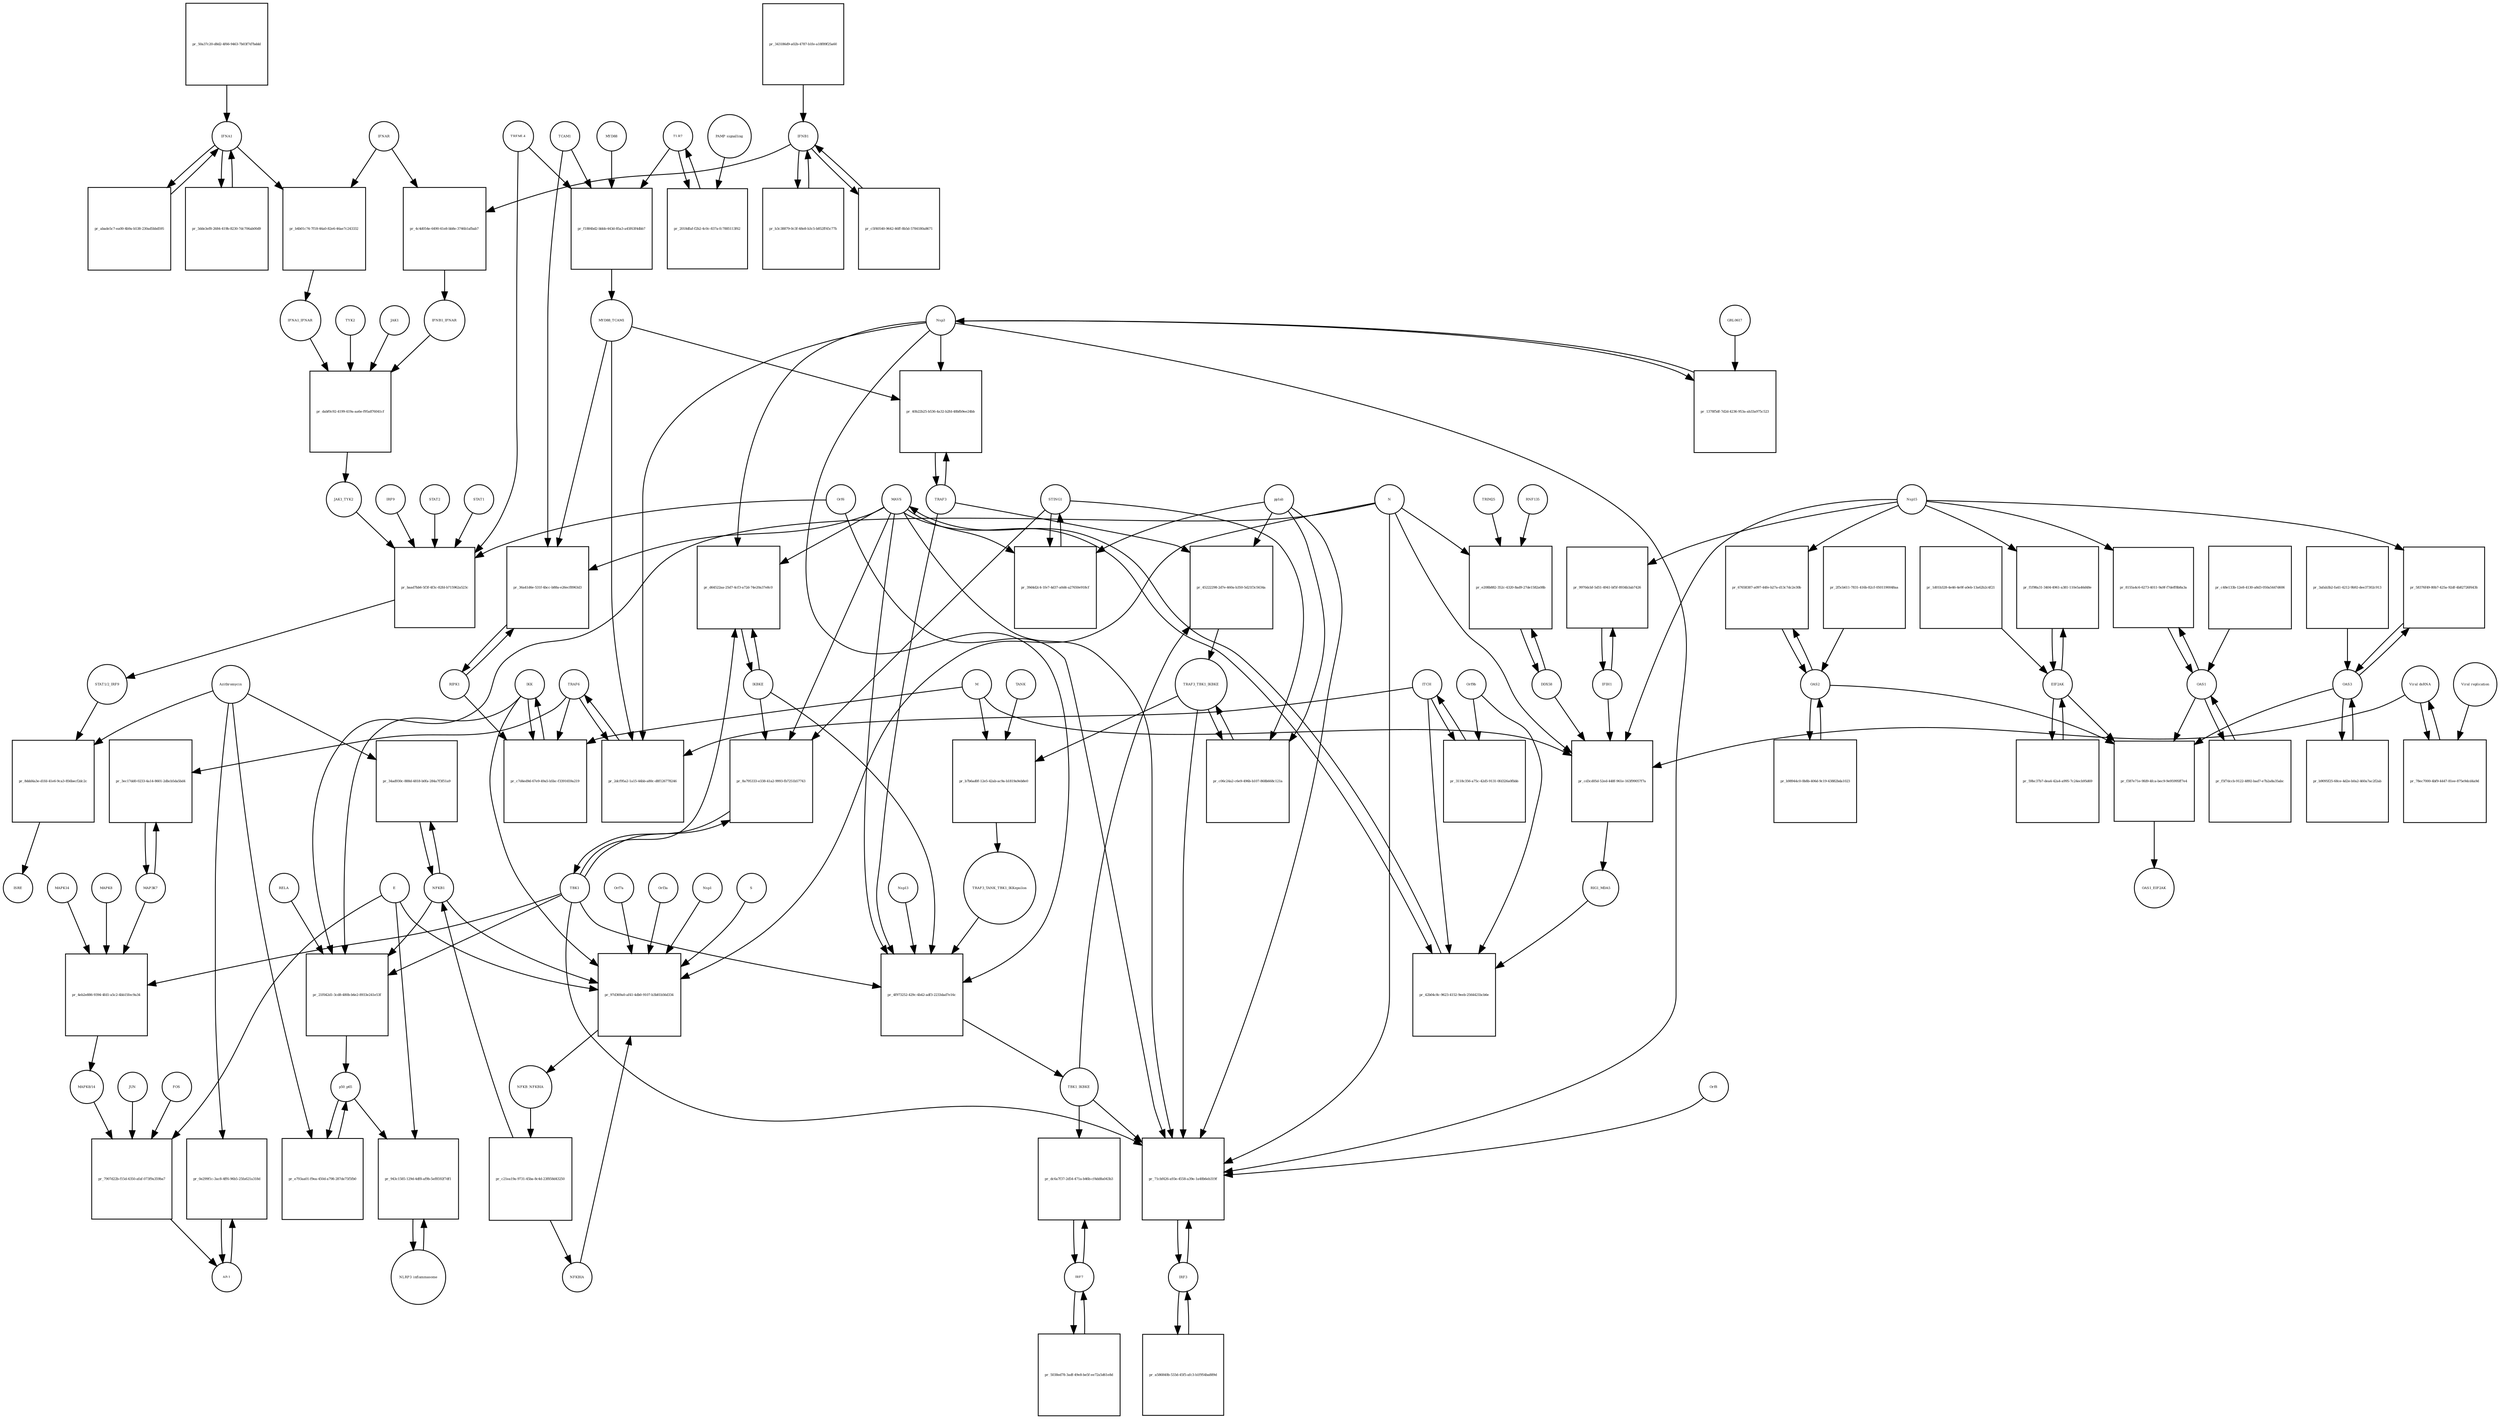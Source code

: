 strict digraph  {
IFNA1 [annotation="urn_miriam_pubmed_31226023|urn_miriam_wikipathways_WP4868", bipartite=0, cls=macromolecule, fontsize=4, label=IFNA1, shape=circle];
"pr_abade5c7-ea00-4b9a-b538-230ad5bbd595" [annotation="", bipartite=1, cls=process, fontsize=4, label="pr_abade5c7-ea00-4b9a-b538-230ad5bbd595", shape=square];
IFNB1 [annotation="urn_miriam_pubmed_31226023|urn_miriam_wikipathways_WP4868", bipartite=0, cls=macromolecule, fontsize=4, label=IFNB1, shape=circle];
"pr_b3c38879-0c3f-48e8-b3c5-b852ff45c77b" [annotation="", bipartite=1, cls=process, fontsize=4, label="pr_b3c38879-0c3f-48e8-b3c5-b852ff45c77b", shape=square];
"STAT1/2_IRF9" [annotation="urn_miriam_pubmed_31226023|urn_miriam_wikipathways_WP4868", bipartite=0, cls=complex, fontsize=4, label="STAT1/2_IRF9", shape=circle];
"pr_8ddd4a3e-d1fd-41e6-9ca3-856becf2dc2c" [annotation="", bipartite=1, cls=process, fontsize=4, label="pr_8ddd4a3e-d1fd-41e6-9ca3-856becf2dc2c", shape=square];
ISRE [annotation="urn_miriam_pubmed_31226023|urn_miriam_wikipathways_WP4868", bipartite=0, cls=complex, fontsize=4, label=ISRE, shape=circle];
Azithromycin [annotation=urn_miriam_wikipathways_WP4868, bipartite=0, cls="simple chemical", fontsize=4, label=Azithromycin, shape=circle];
"AP-1" [annotation="urn_miriam_pubmed_31226023|urn_miriam_wikipathways_WP4868", bipartite=0, cls=complex, fontsize=4, label="AP-1", shape=circle];
"pr_0e299f1c-3ac8-4ff6-96b5-25fa621a318d" [annotation="", bipartite=1, cls=process, fontsize=4, label="pr_0e299f1c-3ac8-4ff6-96b5-25fa621a318d", shape=square];
NFKB1 [annotation=urn_miriam_wikipathways_WP4868, bipartite=0, cls=macromolecule, fontsize=4, label=NFKB1, shape=circle];
"pr_34ad930c-888d-4818-b0fa-284a7f3f51a9" [annotation="", bipartite=1, cls=process, fontsize=4, label="pr_34ad930c-888d-4818-b0fa-284a7f3f51a9", shape=square];
IRF3 [annotation="", bipartite=0, cls=macromolecule, fontsize=4, label=IRF3, shape=circle];
"pr_a586840b-533d-45f5-afc3-b1f954ba889d" [annotation="", bipartite=1, cls=process, fontsize=4, label="pr_a586840b-533d-45f5-afc3-b1f954ba889d", shape=square];
p50_p65 [annotation="", bipartite=0, cls=complex, fontsize=4, label=p50_p65, shape=circle];
"pr_e793aa01-f9ea-450d-a798-287de75f5fb0" [annotation="", bipartite=1, cls=process, fontsize=4, label="pr_e793aa01-f9ea-450d-a798-287de75f5fb0", shape=square];
IRF7 [annotation="", bipartite=0, cls=macromolecule, fontsize=4, label=IRF7, shape=circle];
"pr_5038ed78-3adf-49e8-be5f-ee72a5d61e8d" [annotation="", bipartite=1, cls=process, fontsize=4, label="pr_5038ed78-3adf-49e8-be5f-ee72a5d61e8d", shape=square];
"pr_c5f40540-9642-46ff-8b5d-5784180a8671" [annotation="", bipartite=1, cls=process, fontsize=4, label="pr_c5f40540-9642-46ff-8b5d-5784180a8671", shape=square];
"pr_3dde3ef8-2684-419b-8230-7dc706ab00d9" [annotation="", bipartite=1, cls=process, fontsize=4, label="pr_3dde3ef8-2684-419b-8230-7dc706ab00d9", shape=square];
OAS1 [annotation="", bipartite=0, cls=macromolecule, fontsize=4, label=OAS1, shape=circle];
"pr_f5f7dccb-9122-4892-bad7-e7b2a8a35abc" [annotation="", bipartite=1, cls=process, fontsize=4, label="pr_f5f7dccb-9122-4892-bad7-e7b2a8a35abc", shape=square];
EIF2AK [annotation="", bipartite=0, cls=macromolecule, fontsize=4, label=EIF2AK, shape=circle];
"pr_59bc37b7-dea4-42a4-a995-7c24ecb95d69" [annotation="", bipartite=1, cls=process, fontsize=4, label="pr_59bc37b7-dea4-42a4-a995-7c24ecb95d69", shape=square];
OAS2 [annotation="", bipartite=0, cls=macromolecule, fontsize=4, label=OAS2, shape=circle];
"pr_b98944c0-0b8b-406d-9c19-43882bda1023" [annotation="", bipartite=1, cls=process, fontsize=4, label="pr_b98944c0-0b8b-406d-9c19-43882bda1023", shape=square];
OAS3 [annotation="", bipartite=0, cls=macromolecule, fontsize=4, label=OAS3, shape=circle];
"pr_b9095f25-68ce-4d2e-b0a2-460a7ac2f2ab" [annotation="", bipartite=1, cls=process, fontsize=4, label="pr_b9095f25-68ce-4d2e-b0a2-460a7ac2f2ab", shape=square];
"pr_343186d9-a02b-4787-b1fe-a18f89f25a60" [annotation="", bipartite=1, cls=process, fontsize=4, label="pr_343186d9-a02b-4787-b1fe-a18f89f25a60", shape=square];
"pr_50a37c20-d8d2-4f66-9463-7b03f7d7bddd" [annotation="", bipartite=1, cls=process, fontsize=4, label="pr_50a37c20-d8d2-4f66-9463-7b03f7d7bddd", shape=square];
"pr_c48e133b-12e8-4130-a8d3-050a5447d606" [annotation="", bipartite=1, cls=process, fontsize=4, label="pr_c48e133b-12e8-4130-a8d3-050a5447d606", shape=square];
"pr_1d01b328-4e46-4e9f-a0eb-13a62b2c4f21" [annotation="", bipartite=1, cls=process, fontsize=4, label="pr_1d01b328-4e46-4e9f-a0eb-13a62b2c4f21", shape=square];
TRAF6 [annotation="urn_miriam_pubmed_31226023|urn_miriam_wikipathways_WP4868", bipartite=0, cls=macromolecule, fontsize=4, label=TRAF6, shape=circle];
"pr_2dcf95a2-1a15-44bb-a80c-d8f126778246" [annotation="", bipartite=1, cls=process, fontsize=4, label="pr_2dcf95a2-1a15-44bb-a80c-d8f126778246", shape=square];
MYD88_TCAM1 [annotation=urn_miriam_pubmed_31226023, bipartite=0, cls=complex, fontsize=4, label=MYD88_TCAM1, shape=circle];
Nsp3 [annotation="urn_miriam_pubmed_31226023|urn_miriam_wikipathways_WP4868|urn_miriam_ncbiprotein_YP_009725299", bipartite=0, cls=macromolecule, fontsize=4, label=Nsp3, shape=circle];
ITCH [annotation="", bipartite=0, cls=macromolecule, fontsize=4, label=ITCH, shape=circle];
TBK1 [annotation="urn_miriam_pubmed_31226023|urn_miriam_wikipathways_WP4868|urn_miriam_pubmed_24622840", bipartite=0, cls=macromolecule, fontsize=4, label=TBK1, shape=circle];
"pr_8a795333-e338-41a2-9993-fb7251b57743" [annotation="", bipartite=1, cls=process, fontsize=4, label="pr_8a795333-e338-41a2-9993-fb7251b57743", shape=square];
IKBKE [annotation="", bipartite=0, cls=macromolecule, fontsize=4, label=IKBKE, shape=circle];
STING1 [annotation=urn_miriam_pubmed_24622840, bipartite=0, cls=macromolecule, fontsize=4, label=STING1, shape=circle];
MAVS [annotation="", bipartite=0, cls=macromolecule, fontsize=4, label=MAVS, shape=circle];
"pr_2f5cb611-7831-416b-82cf-0501190048aa" [annotation="", bipartite=1, cls=process, fontsize=4, label="pr_2f5cb611-7831-416b-82cf-0501190048aa", shape=square];
"pr_3afab3b2-fa41-4212-9b92-dee37302c913" [annotation="", bipartite=1, cls=process, fontsize=4, label="pr_3afab3b2-fa41-4212-9b92-dee37302c913", shape=square];
TRAF3 [annotation=urn_miriam_pubmed_31226023, bipartite=0, cls=macromolecule, fontsize=4, label=TRAF3, shape=circle];
"pr_40b22b25-b536-4a32-b2fd-48bfb9ee24bb" [annotation="", bipartite=1, cls=process, fontsize=4, label="pr_40b22b25-b536-4a32-b2fd-48bfb9ee24bb", shape=square];
MAP3K7 [annotation="", bipartite=0, cls=macromolecule, fontsize=4, label=MAP3K7, shape=circle];
"pr_3ec17dd0-0233-4a14-8601-2dbcb5da5bd4" [annotation="", bipartite=1, cls=process, fontsize=4, label="pr_3ec17dd0-0233-4a14-8601-2dbcb5da5bd4", shape=square];
IKK [annotation="", bipartite=0, cls=complex, fontsize=4, label=IKK, shape=circle];
"pr_c7d4ed9d-67e9-49a5-b5bc-f3391659a219" [annotation="", bipartite=1, cls=process, fontsize=4, label="pr_c7d4ed9d-67e9-49a5-b5bc-f3391659a219", shape=square];
RIPK1 [annotation="", bipartite=0, cls=macromolecule, fontsize=4, label=RIPK1, shape=circle];
M [annotation="urn_miriam_pubmed_31226023|urn_miriam_ncbiprotein_BCD58756", bipartite=0, cls=macromolecule, fontsize=4, label=M, shape=circle];
"pr_d64522aa-25d7-4cf3-a72d-74e20a37e8c0" [annotation="", bipartite=1, cls=process, fontsize=4, label="pr_d64522aa-25d7-4cf3-a72d-74e20a37e8c0", shape=square];
"pr_71cbf426-a93e-4558-a39e-1a48b6eb319f" [annotation="", bipartite=1, cls=process, fontsize=4, label="pr_71cbf426-a93e-4558-a39e-1a48b6eb319f", shape=square];
TBK1_IKBKE [annotation="urn_miriam_pubmed_31226023|urn_miriam_wikipathways_WP4868|urn_miriam_pubmed_24622840", bipartite=0, cls=complex, fontsize=4, label=TBK1_IKBKE, shape=circle];
N [annotation="urn_miriam_pubmed_31226023|urn_miriam_ncbiprotein_BCD58761", bipartite=0, cls=macromolecule, fontsize=4, label=N, shape=circle];
TRAF3_TBK1_IKBKE [annotation=urn_miriam_pubmed_24622840, bipartite=0, cls=complex, fontsize=4, label=TRAF3_TBK1_IKBKE, shape=circle];
Orf8 [annotation=urn_miriam_ncbiprotein_BCD58760, bipartite=0, cls=complex, fontsize=4, label=Orf8, shape=circle];
Orf6 [annotation="urn_miriam_pubmed_31226023|urn_miriam_ncbiprotein_BCD58757", bipartite=0, cls=macromolecule, fontsize=4, label=Orf6, shape=circle];
pp1ab [annotation="urn_miriam_ncbiprotein_YP_009724389|urn_miriam_pubmed_24622840", bipartite=0, cls=macromolecule, fontsize=4, label=pp1ab, shape=circle];
"pr_36a41d6e-531f-4bcc-b88a-e26ecf8963d3" [annotation="", bipartite=1, cls=process, fontsize=4, label="pr_36a41d6e-531f-4bcc-b88a-e26ecf8963d3", shape=square];
TCAM1 [annotation=urn_miriam_pubmed_31226023, bipartite=0, cls=macromolecule, fontsize=4, label=TCAM1, shape=circle];
"pr_42b04c8c-9623-4152-9eeb-2564421bcb6e" [annotation="", bipartite=1, cls=process, fontsize=4, label="pr_42b04c8c-9623-4152-9eeb-2564421bcb6e", shape=square];
RIG1_MDA5 [annotation="urn_miriam_pubmed_31226023|urn_miriam_pubmed_19052324", bipartite=0, cls=complex, fontsize=4, label=RIG1_MDA5, shape=circle];
Orf9b [annotation="urn_miriam_pubmed_31226023|urn_miriam_ncbiprotein_ABI96969|urn_miriam_uniprot_P0DTD2", bipartite=0, cls=macromolecule, fontsize=4, label=Orf9b, shape=circle];
"pr_58376f49-80b7-425a-92df-4b82726f643b" [annotation="", bipartite=1, cls=process, fontsize=4, label="pr_58376f49-80b7-425a-92df-4b82726f643b", shape=square];
Nsp15 [annotation="urn_miriam_pubmed_31226023|urn_miriam_ncbiprotein_YP_009725310", bipartite=0, cls=macromolecule, fontsize=4, label=Nsp15, shape=circle];
"pr_67658387-a097-44fe-b27a-d13c7dc2e30b" [annotation="", bipartite=1, cls=process, fontsize=4, label="pr_67658387-a097-44fe-b27a-d13c7dc2e30b", shape=square];
"pr_8155a4c6-6273-4011-9a9f-f7deff8b8a3a" [annotation="", bipartite=1, cls=process, fontsize=4, label="pr_8155a4c6-6273-4011-9a9f-f7deff8b8a3a", shape=square];
"pr_f1f98a31-3404-4961-a381-110e5a46d48e" [annotation="", bipartite=1, cls=process, fontsize=4, label="pr_f1f98a31-3404-4961-a381-110e5a46d48e", shape=square];
"Viral dsRNA" [annotation="urn_miriam_pubmed_31226023|urn_miriam_pubmed_19052324|urn_miriam_taxonomy_694009", bipartite=0, cls="nucleic acid feature", fontsize=4, label="Viral dsRNA", shape=circle];
"pr_78ec7000-4bf9-4447-81ee-875e9dcd4a9d" [annotation="", bipartite=1, cls=process, fontsize=4, label="pr_78ec7000-4bf9-4447-81ee-875e9dcd4a9d", shape=square];
"Viral replication" [annotation="urn_miriam_pubmed_31226023|urn_miriam_pubmed_19052324|urn_miriam_mesh_D014779", bipartite=0, cls=phenotype, fontsize=4, label="Viral replication", shape=circle];
"pr_1378f5df-7d2d-4236-953a-ab33a975c523" [annotation="", bipartite=1, cls=process, fontsize=4, label="pr_1378f5df-7d2d-4236-953a-ab33a975c523", shape=square];
GRL0617 [annotation=urn_miriam_wikipathways_WP4868, bipartite=0, cls="simple chemical", fontsize=4, label=GRL0617, shape=circle];
"pr_39d4d2c4-1fe7-4d37-a0d4-a27650e918cf" [annotation="", bipartite=1, cls=process, fontsize=4, label="pr_39d4d2c4-1fe7-4d37-a0d4-a27650e918cf", shape=square];
"pr_c06c24a2-c6e9-496b-b107-868b668c121a" [annotation="", bipartite=1, cls=process, fontsize=4, label="pr_c06c24a2-c6e9-496b-b107-868b668c121a", shape=square];
TLR7 [annotation=urn_miriam_pubmed_31226023, bipartite=0, cls=macromolecule, fontsize=4, label=TLR7, shape=circle];
"pr_2018dfaf-f2b2-4c0c-837a-fc7885113f62" [annotation="", bipartite=1, cls=process, fontsize=4, label="pr_2018dfaf-f2b2-4c0c-837a-fc7885113f62", shape=square];
"PAMP signalling" [annotation="urn_miriam_pubmed_31226023|urn_miriam_mesh_D000069452", bipartite=0, cls=phenotype, fontsize=4, label="PAMP signalling", shape=circle];
IFIH1 [annotation="", bipartite=0, cls=macromolecule, fontsize=4, label=IFIH1, shape=circle];
"pr_9970dcbf-5d51-4941-bf5f-8934b3ab7426" [annotation="", bipartite=1, cls=process, fontsize=4, label="pr_9970dcbf-5d51-4941-bf5f-8934b3ab7426", shape=square];
DDX58 [annotation="urn_miriam_pubmed_31226023|urn_miriam_pubmed_19052324", bipartite=0, cls=macromolecule, fontsize=4, label=DDX58, shape=circle];
"pr_e208b882-352c-4320-8ad9-27de1582a08b" [annotation="", bipartite=1, cls=process, fontsize=4, label="pr_e208b882-352c-4320-8ad9-27de1582a08b", shape=square];
TRIM25 [annotation="", bipartite=0, cls=macromolecule, fontsize=4, label=TRIM25, shape=circle];
RNF135 [annotation="", bipartite=0, cls=macromolecule, fontsize=4, label=RNF135, shape=circle];
"pr_3118c356-a75c-42d5-9131-0fd326a0fbbb" [annotation="", bipartite=1, cls=process, fontsize=4, label="pr_3118c356-a75c-42d5-9131-0fd326a0fbbb", shape=square];
"pr_b7b6ad0f-12e5-42ab-ac9a-b1819a9eb8e0" [annotation="", bipartite=1, cls=process, fontsize=4, label="pr_b7b6ad0f-12e5-42ab-ac9a-b1819a9eb8e0", shape=square];
TRAF3_TANK_TBK1_IKKepsilon [annotation="", bipartite=0, cls=complex, fontsize=4, label=TRAF3_TANK_TBK1_IKKepsilon, shape=circle];
TANK [annotation="", bipartite=0, cls=macromolecule, fontsize=4, label=TANK, shape=circle];
"pr_dc6a7f37-2d54-471a-b46b-cf4dd8a043b3" [annotation="", bipartite=1, cls=process, fontsize=4, label="pr_dc6a7f37-2d54-471a-b46b-cf4dd8a043b3", shape=square];
NLRP3_inflammasome [annotation="", bipartite=0, cls=complex, fontsize=4, label=NLRP3_inflammasome, shape=circle];
"pr_943c1585-129d-4df8-af9b-5ef8592f7df1" [annotation="", bipartite=1, cls=process, fontsize=4, label="pr_943c1585-129d-4df8-af9b-5ef8592f7df1", shape=square];
E [annotation="urn_miriam_pubmed_31226023|urn_miriam_ncbiprotein_BCD58755", bipartite=0, cls=macromolecule, fontsize=4, label=E, shape=circle];
STAT1 [annotation="urn_miriam_pubmed_31226023|urn_miriam_wikipathways_WP4868", bipartite=0, cls=macromolecule, fontsize=4, label=STAT1, shape=circle];
"pr_baad7bb6-5f3f-4f3c-82fd-b715962a523c" [annotation="", bipartite=1, cls=process, fontsize=4, label="pr_baad7bb6-5f3f-4f3c-82fd-b715962a523c", shape=square];
TREML4 [annotation=urn_miriam_wikipathways_WP4868, bipartite=0, cls=macromolecule, fontsize=4, label=TREML4, shape=circle];
JAK1_TYK2 [annotation="urn_miriam_pubmed_31226023|urn_miriam_wikipathways_WP4868", bipartite=0, cls=complex, fontsize=4, label=JAK1_TYK2, shape=circle];
IRF9 [annotation="urn_miriam_pubmed_31226023|urn_miriam_wikipathways_WP4868", bipartite=0, cls=macromolecule, fontsize=4, label=IRF9, shape=circle];
STAT2 [annotation="urn_miriam_pubmed_31226023|urn_miriam_wikipathways_WP4868", bipartite=0, cls=macromolecule, fontsize=4, label=STAT2, shape=circle];
"pr_f387e71e-9fd9-4fca-bec9-9e95995ff7e4" [annotation="", bipartite=1, cls=process, fontsize=4, label="pr_f387e71e-9fd9-4fca-bec9-9e95995ff7e4", shape=square];
OAS1_EIF2AK [annotation="", bipartite=0, cls=complex, fontsize=4, label=OAS1_EIF2AK, shape=circle];
JAK1 [annotation="urn_miriam_pubmed_31226023|urn_miriam_wikipathways_WP4868", bipartite=0, cls=macromolecule, fontsize=4, label=JAK1, shape=circle];
"pr_dabf0c92-4199-419a-aa6e-f95a876041cf" [annotation="", bipartite=1, cls=process, fontsize=4, label="pr_dabf0c92-4199-419a-aa6e-f95a876041cf", shape=square];
IFNA1_IFNAR [annotation="urn_miriam_pubmed_31226023|urn_miriam_wikipathways_WP4868", bipartite=0, cls=complex, fontsize=4, label=IFNA1_IFNAR, shape=circle];
IFNB1_IFNAR [annotation="urn_miriam_pubmed_31226023|urn_miriam_wikipathways_WP4868", bipartite=0, cls=complex, fontsize=4, label=IFNB1_IFNAR, shape=circle];
TYK2 [annotation="urn_miriam_pubmed_31226023|urn_miriam_wikipathways_WP4868", bipartite=0, cls=macromolecule, fontsize=4, label=TYK2, shape=circle];
MYD88 [annotation="urn_miriam_pubmed_31226023|urn_miriam_wikipathways_WP4868", bipartite=0, cls=macromolecule, fontsize=4, label=MYD88, shape=circle];
"pr_f1884bd2-bbbb-443d-85a3-a45f63f4dbb7" [annotation="", bipartite=1, cls=process, fontsize=4, label="pr_f1884bd2-bbbb-443d-85a3-a45f63f4dbb7", shape=square];
NFKB_NFKBIA [annotation="urn_miriam_pubmed_31226023|urn_miriam_wikipathways_WP4868", bipartite=0, cls=complex, fontsize=4, label=NFKB_NFKBIA, shape=circle];
"pr_c21ea19a-9731-45ba-8c4d-23f858d43250" [annotation="", bipartite=1, cls=process, fontsize=4, label="pr_c21ea19a-9731-45ba-8c4d-23f858d43250", shape=square];
NFKBIA [annotation="urn_miriam_pubmed_31226023|urn_miriam_wikipathways_WP4868", bipartite=0, cls=macromolecule, fontsize=4, label=NFKBIA, shape=circle];
IFNAR [annotation="urn_miriam_pubmed_31226023|urn_miriam_wikipathways_WP4868", bipartite=0, cls=complex, fontsize=4, label=IFNAR, shape=circle];
"pr_b4b01c74-7f18-46a0-82e6-46ae7c243332" [annotation="", bipartite=1, cls=process, fontsize=4, label="pr_b4b01c74-7f18-46a0-82e6-46ae7c243332", shape=square];
"pr_4c4d054e-6490-41e8-bb8e-3746b1afbab7" [annotation="", bipartite=1, cls=process, fontsize=4, label="pr_4c4d054e-6490-41e8-bb8e-3746b1afbab7", shape=square];
MAPK14 [annotation="urn_miriam_pubmed_31226023|urn_miriam_wikipathways_WP4868", bipartite=0, cls=macromolecule, fontsize=4, label=MAPK14, shape=circle];
"pr_4eb2e886-9394-4fd1-a5c2-4bb15fec9a34" [annotation="", bipartite=1, cls=process, fontsize=4, label="pr_4eb2e886-9394-4fd1-a5c2-4bb15fec9a34", shape=square];
"MAPK8/14" [annotation="urn_miriam_pubmed_31226023|urn_miriam_wikipathways_WP4868", bipartite=0, cls=complex, fontsize=4, label="MAPK8/14", shape=circle];
MAPK8 [annotation="urn_miriam_pubmed_31226023|urn_miriam_wikipathways_WP4868", bipartite=0, cls=macromolecule, fontsize=4, label=MAPK8, shape=circle];
JUN [annotation="urn_miriam_pubmed_31226023|urn_miriam_wikipathways_WP4868", bipartite=0, cls=macromolecule, fontsize=4, label=JUN, shape=circle];
"pr_7907d22b-f15d-4350-afaf-073f9a359ba7" [annotation="", bipartite=1, cls=process, fontsize=4, label="pr_7907d22b-f15d-4350-afaf-073f9a359ba7", shape=square];
FOS [annotation="urn_miriam_pubmed_31226023|urn_miriam_wikipathways_WP4868", bipartite=0, cls=macromolecule, fontsize=4, label=FOS, shape=circle];
"pr_97d369a0-af41-4db0-9107-b3b81b56d334" [annotation="", bipartite=1, cls=process, fontsize=4, label="pr_97d369a0-af41-4db0-9107-b3b81b56d334", shape=square];
Nsp1 [annotation="urn_miriam_pubmed_31226023|urn_miriam_ncbiprotein_YP_009725297", bipartite=0, cls=macromolecule, fontsize=4, label=Nsp1, shape=circle];
S [annotation=urn_miriam_ncbiprotein_BCD58753, bipartite=0, cls=macromolecule, fontsize=4, label=S, shape=circle];
Orf7a [annotation=urn_miriam_ncbiprotein_BCD58758, bipartite=0, cls=macromolecule, fontsize=4, label=Orf7a, shape=circle];
Orf3a [annotation=urn_miriam_ncbiprotein_BCD58754, bipartite=0, cls=macromolecule, fontsize=4, label=Orf3a, shape=circle];
"pr_4f973252-429c-4b42-adf3-2233dad7e16c" [annotation="", bipartite=1, cls=process, fontsize=4, label="pr_4f973252-429c-4b42-adf3-2233dad7e16c", shape=square];
Nsp13 [annotation="urn_miriam_uniprot_P0DTD1|urn_miriam_wikipathways_WP4868|urn_miriam_ncbiprotein_YP_009725308", bipartite=0, cls=macromolecule, fontsize=4, label=Nsp13, shape=circle];
RELA [annotation="", bipartite=0, cls=macromolecule, fontsize=4, label=RELA, shape=circle];
"pr_21f042d1-3cd8-480b-b6e2-8933e241e53f" [annotation="", bipartite=1, cls=process, fontsize=4, label="pr_21f042d1-3cd8-480b-b6e2-8933e241e53f", shape=square];
"pr_cd3cd05d-52ed-448f-961e-163f99057f7a" [annotation="", bipartite=1, cls=process, fontsize=4, label="pr_cd3cd05d-52ed-448f-961e-163f99057f7a", shape=square];
"pr_45222298-2d7e-460a-b350-5d21f3c5634a" [annotation="", bipartite=1, cls=process, fontsize=4, label="pr_45222298-2d7e-460a-b350-5d21f3c5634a", shape=square];
IFNA1 -> "pr_abade5c7-ea00-4b9a-b538-230ad5bbd595"  [annotation="", interaction_type=consumption];
IFNA1 -> "pr_3dde3ef8-2684-419b-8230-7dc706ab00d9"  [annotation="", interaction_type=consumption];
IFNA1 -> "pr_b4b01c74-7f18-46a0-82e6-46ae7c243332"  [annotation="", interaction_type=consumption];
"pr_abade5c7-ea00-4b9a-b538-230ad5bbd595" -> IFNA1  [annotation="", interaction_type=production];
IFNB1 -> "pr_b3c38879-0c3f-48e8-b3c5-b852ff45c77b"  [annotation="", interaction_type=consumption];
IFNB1 -> "pr_c5f40540-9642-46ff-8b5d-5784180a8671"  [annotation="", interaction_type=consumption];
IFNB1 -> "pr_4c4d054e-6490-41e8-bb8e-3746b1afbab7"  [annotation="", interaction_type=consumption];
"pr_b3c38879-0c3f-48e8-b3c5-b852ff45c77b" -> IFNB1  [annotation="", interaction_type=production];
"STAT1/2_IRF9" -> "pr_8ddd4a3e-d1fd-41e6-9ca3-856becf2dc2c"  [annotation="", interaction_type=consumption];
"pr_8ddd4a3e-d1fd-41e6-9ca3-856becf2dc2c" -> ISRE  [annotation="", interaction_type=production];
Azithromycin -> "pr_8ddd4a3e-d1fd-41e6-9ca3-856becf2dc2c"  [annotation=urn_miriam_pubmed_31226023, interaction_type=inhibition];
Azithromycin -> "pr_0e299f1c-3ac8-4ff6-96b5-25fa621a318d"  [annotation=urn_miriam_pubmed_31226023, interaction_type=inhibition];
Azithromycin -> "pr_34ad930c-888d-4818-b0fa-284a7f3f51a9"  [annotation=urn_miriam_wikipathways_WP4868, interaction_type=inhibition];
Azithromycin -> "pr_e793aa01-f9ea-450d-a798-287de75f5fb0"  [annotation=urn_miriam_pubmed_31226023, interaction_type=inhibition];
"AP-1" -> "pr_0e299f1c-3ac8-4ff6-96b5-25fa621a318d"  [annotation="", interaction_type=consumption];
"pr_0e299f1c-3ac8-4ff6-96b5-25fa621a318d" -> "AP-1"  [annotation="", interaction_type=production];
NFKB1 -> "pr_34ad930c-888d-4818-b0fa-284a7f3f51a9"  [annotation="", interaction_type=consumption];
NFKB1 -> "pr_97d369a0-af41-4db0-9107-b3b81b56d334"  [annotation="", interaction_type=consumption];
NFKB1 -> "pr_21f042d1-3cd8-480b-b6e2-8933e241e53f"  [annotation="", interaction_type=consumption];
"pr_34ad930c-888d-4818-b0fa-284a7f3f51a9" -> NFKB1  [annotation="", interaction_type=production];
IRF3 -> "pr_a586840b-533d-45f5-afc3-b1f954ba889d"  [annotation="", interaction_type=consumption];
IRF3 -> "pr_71cbf426-a93e-4558-a39e-1a48b6eb319f"  [annotation="", interaction_type=consumption];
"pr_a586840b-533d-45f5-afc3-b1f954ba889d" -> IRF3  [annotation="", interaction_type=production];
p50_p65 -> "pr_e793aa01-f9ea-450d-a798-287de75f5fb0"  [annotation="", interaction_type=consumption];
p50_p65 -> "pr_943c1585-129d-4df8-af9b-5ef8592f7df1"  [annotation="urn_miriam_pubmed_32133002|urn_miriam_taxonomy_694009|urn_miriam_pubmed_28531279", interaction_type=catalysis];
"pr_e793aa01-f9ea-450d-a798-287de75f5fb0" -> p50_p65  [annotation="", interaction_type=production];
IRF7 -> "pr_5038ed78-3adf-49e8-be5f-ee72a5d61e8d"  [annotation="", interaction_type=consumption];
IRF7 -> "pr_dc6a7f37-2d54-471a-b46b-cf4dd8a043b3"  [annotation="", interaction_type=consumption];
"pr_5038ed78-3adf-49e8-be5f-ee72a5d61e8d" -> IRF7  [annotation="", interaction_type=production];
"pr_c5f40540-9642-46ff-8b5d-5784180a8671" -> IFNB1  [annotation="", interaction_type=production];
"pr_3dde3ef8-2684-419b-8230-7dc706ab00d9" -> IFNA1  [annotation="", interaction_type=production];
OAS1 -> "pr_f5f7dccb-9122-4892-bad7-e7b2a8a35abc"  [annotation="", interaction_type=consumption];
OAS1 -> "pr_8155a4c6-6273-4011-9a9f-f7deff8b8a3a"  [annotation="", interaction_type=consumption];
OAS1 -> "pr_f387e71e-9fd9-4fca-bec9-9e95995ff7e4"  [annotation="", interaction_type=consumption];
"pr_f5f7dccb-9122-4892-bad7-e7b2a8a35abc" -> OAS1  [annotation="", interaction_type=production];
EIF2AK -> "pr_59bc37b7-dea4-42a4-a995-7c24ecb95d69"  [annotation="", interaction_type=consumption];
EIF2AK -> "pr_f1f98a31-3404-4961-a381-110e5a46d48e"  [annotation="", interaction_type=consumption];
EIF2AK -> "pr_f387e71e-9fd9-4fca-bec9-9e95995ff7e4"  [annotation="", interaction_type=consumption];
"pr_59bc37b7-dea4-42a4-a995-7c24ecb95d69" -> EIF2AK  [annotation="", interaction_type=production];
OAS2 -> "pr_b98944c0-0b8b-406d-9c19-43882bda1023"  [annotation="", interaction_type=consumption];
OAS2 -> "pr_67658387-a097-44fe-b27a-d13c7dc2e30b"  [annotation="", interaction_type=consumption];
OAS2 -> "pr_f387e71e-9fd9-4fca-bec9-9e95995ff7e4"  [annotation="", interaction_type=consumption];
"pr_b98944c0-0b8b-406d-9c19-43882bda1023" -> OAS2  [annotation="", interaction_type=production];
OAS3 -> "pr_b9095f25-68ce-4d2e-b0a2-460a7ac2f2ab"  [annotation="", interaction_type=consumption];
OAS3 -> "pr_58376f49-80b7-425a-92df-4b82726f643b"  [annotation="", interaction_type=consumption];
OAS3 -> "pr_f387e71e-9fd9-4fca-bec9-9e95995ff7e4"  [annotation="", interaction_type=consumption];
"pr_b9095f25-68ce-4d2e-b0a2-460a7ac2f2ab" -> OAS3  [annotation="", interaction_type=production];
"pr_343186d9-a02b-4787-b1fe-a18f89f25a60" -> IFNB1  [annotation="", interaction_type=production];
"pr_50a37c20-d8d2-4f66-9463-7b03f7d7bddd" -> IFNA1  [annotation="", interaction_type=production];
"pr_c48e133b-12e8-4130-a8d3-050a5447d606" -> OAS1  [annotation="", interaction_type=production];
"pr_1d01b328-4e46-4e9f-a0eb-13a62b2c4f21" -> EIF2AK  [annotation="", interaction_type=production];
TRAF6 -> "pr_2dcf95a2-1a15-44bb-a80c-d8f126778246"  [annotation="", interaction_type=consumption];
TRAF6 -> "pr_3ec17dd0-0233-4a14-8601-2dbcb5da5bd4"  [annotation=urn_miriam_pubmed_31226023, interaction_type=catalysis];
TRAF6 -> "pr_c7d4ed9d-67e9-49a5-b5bc-f3391659a219"  [annotation="urn_miriam_pubmed_31226023|urn_miriam_taxonomy_694009", interaction_type=catalysis];
"pr_2dcf95a2-1a15-44bb-a80c-d8f126778246" -> TRAF6  [annotation="", interaction_type=production];
MYD88_TCAM1 -> "pr_2dcf95a2-1a15-44bb-a80c-d8f126778246"  [annotation="urn_miriam_pubmed_31226023|urn_miriam_taxonomy_694009|urn_miriam_pubmed_25135833", interaction_type=catalysis];
MYD88_TCAM1 -> "pr_40b22b25-b536-4a32-b2fd-48bfb9ee24bb"  [annotation="urn_miriam_pubmed_31226023|urn_miriam_taxonomy_694009", interaction_type=catalysis];
MYD88_TCAM1 -> "pr_36a41d6e-531f-4bcc-b88a-e26ecf8963d3"  [annotation="urn_miriam_pubmed_20404851|urn_miriam_pubmed_31226023", interaction_type=catalysis];
Nsp3 -> "pr_2dcf95a2-1a15-44bb-a80c-d8f126778246"  [annotation="urn_miriam_pubmed_31226023|urn_miriam_taxonomy_694009|urn_miriam_pubmed_25135833", interaction_type=inhibition];
Nsp3 -> "pr_40b22b25-b536-4a32-b2fd-48bfb9ee24bb"  [annotation="urn_miriam_pubmed_31226023|urn_miriam_taxonomy_694009", interaction_type=inhibition];
Nsp3 -> "pr_d64522aa-25d7-4cf3-a72d-74e20a37e8c0"  [annotation="urn_miriam_pubmed_18353649|urn_miriam_pubmed_25636800|urn_miriam_pubmed_31226023|urn_miriam_taxonomy_694009", interaction_type=inhibition];
Nsp3 -> "pr_71cbf426-a93e-4558-a39e-1a48b6eb319f"  [annotation="urn_miriam_pubmed_14679297|urn_miriam_pubmed_17108024|urn_miriam_pubmed_24622840|urn_miriam_pubmed_25481026|urn_miriam_pubmed_25636800|urn_miriam_pubmed_29294448|urn_miriam_pubmed_17761676|urn_miriam_pubmed_18440553|urn_miriam_pubmed_31226023|urn_miriam_taxonomy_694009", interaction_type=inhibition];
Nsp3 -> "pr_1378f5df-7d2d-4236-953a-ab33a975c523"  [annotation="", interaction_type=consumption];
Nsp3 -> "pr_4f973252-429c-4b42-adf3-2233dad7e16c"  [annotation="urn_miriam_pubmed_31226023|urn_miriam_taxonomy_694009|urn_miriam_pubmed_19380580", interaction_type=inhibition];
ITCH -> "pr_2dcf95a2-1a15-44bb-a80c-d8f126778246"  [annotation="urn_miriam_pubmed_31226023|urn_miriam_taxonomy_694009|urn_miriam_pubmed_25135833", interaction_type=inhibition];
ITCH -> "pr_42b04c8c-9623-4152-9eeb-2564421bcb6e"  [annotation="urn_miriam_pubmed_19052324|urn_miriam_pubmed_25135833|urn_miriam_pubmed_31226023|urn_miriam_taxonomy_694009", interaction_type=inhibition];
ITCH -> "pr_3118c356-a75c-42d5-9131-0fd326a0fbbb"  [annotation="", interaction_type=consumption];
TBK1 -> "pr_8a795333-e338-41a2-9993-fb7251b57743"  [annotation="", interaction_type=consumption];
TBK1 -> "pr_d64522aa-25d7-4cf3-a72d-74e20a37e8c0"  [annotation="urn_miriam_pubmed_18353649|urn_miriam_pubmed_25636800|urn_miriam_pubmed_31226023|urn_miriam_taxonomy_694009", interaction_type=catalysis];
TBK1 -> "pr_71cbf426-a93e-4558-a39e-1a48b6eb319f"  [annotation="urn_miriam_pubmed_14679297|urn_miriam_pubmed_17108024|urn_miriam_pubmed_24622840|urn_miriam_pubmed_25481026|urn_miriam_pubmed_25636800|urn_miriam_pubmed_29294448|urn_miriam_pubmed_17761676|urn_miriam_pubmed_18440553|urn_miriam_pubmed_31226023|urn_miriam_taxonomy_694009", interaction_type=catalysis];
TBK1 -> "pr_4eb2e886-9394-4fd1-a5c2-4bb15fec9a34"  [annotation=urn_miriam_pubmed_31226023, interaction_type=catalysis];
TBK1 -> "pr_4f973252-429c-4b42-adf3-2233dad7e16c"  [annotation="", interaction_type=consumption];
TBK1 -> "pr_21f042d1-3cd8-480b-b6e2-8933e241e53f"  [annotation="urn_miriam_pubmed_14679297|urn_miriam_pubmed_17108024|urn_miriam_pubmed_19609947|urn_miriam_pubmed_31226023|urn_miriam_taxonomy_694009", interaction_type=catalysis];
"pr_8a795333-e338-41a2-9993-fb7251b57743" -> TBK1  [annotation="", interaction_type=production];
IKBKE -> "pr_8a795333-e338-41a2-9993-fb7251b57743"  [annotation="urn_miriam_pubmed_24622840|urn_miriam_pubmed_25636800|urn_miriam_pubmed_26631542", interaction_type=catalysis];
IKBKE -> "pr_d64522aa-25d7-4cf3-a72d-74e20a37e8c0"  [annotation="", interaction_type=consumption];
IKBKE -> "pr_4f973252-429c-4b42-adf3-2233dad7e16c"  [annotation="", interaction_type=consumption];
STING1 -> "pr_8a795333-e338-41a2-9993-fb7251b57743"  [annotation="urn_miriam_pubmed_24622840|urn_miriam_pubmed_25636800|urn_miriam_pubmed_26631542", interaction_type=catalysis];
STING1 -> "pr_39d4d2c4-1fe7-4d37-a0d4-a27650e918cf"  [annotation="", interaction_type=consumption];
STING1 -> "pr_c06c24a2-c6e9-496b-b107-868b668c121a"  [annotation="urn_miriam_pubmed_24622840|urn_miriam_taxonomy_694009", interaction_type=catalysis];
MAVS -> "pr_8a795333-e338-41a2-9993-fb7251b57743"  [annotation="urn_miriam_pubmed_24622840|urn_miriam_pubmed_25636800|urn_miriam_pubmed_26631542", interaction_type=catalysis];
MAVS -> "pr_d64522aa-25d7-4cf3-a72d-74e20a37e8c0"  [annotation="urn_miriam_pubmed_18353649|urn_miriam_pubmed_25636800|urn_miriam_pubmed_31226023|urn_miriam_taxonomy_694009", interaction_type=catalysis];
MAVS -> "pr_71cbf426-a93e-4558-a39e-1a48b6eb319f"  [annotation="urn_miriam_pubmed_14679297|urn_miriam_pubmed_17108024|urn_miriam_pubmed_24622840|urn_miriam_pubmed_25481026|urn_miriam_pubmed_25636800|urn_miriam_pubmed_29294448|urn_miriam_pubmed_17761676|urn_miriam_pubmed_18440553|urn_miriam_pubmed_31226023|urn_miriam_taxonomy_694009", interaction_type=catalysis];
MAVS -> "pr_36a41d6e-531f-4bcc-b88a-e26ecf8963d3"  [annotation="urn_miriam_pubmed_20404851|urn_miriam_pubmed_31226023", interaction_type=catalysis];
MAVS -> "pr_42b04c8c-9623-4152-9eeb-2564421bcb6e"  [annotation="", interaction_type=consumption];
MAVS -> "pr_39d4d2c4-1fe7-4d37-a0d4-a27650e918cf"  [annotation="urn_miriam_pubmed_22312431|urn_miriam_pubmed_24622840|urn_miriam_taxonomy_694009", interaction_type=catalysis];
MAVS -> "pr_4f973252-429c-4b42-adf3-2233dad7e16c"  [annotation="urn_miriam_pubmed_31226023|urn_miriam_taxonomy_694009|urn_miriam_pubmed_19380580", interaction_type=catalysis];
"pr_2f5cb611-7831-416b-82cf-0501190048aa" -> OAS2  [annotation="", interaction_type=production];
"pr_3afab3b2-fa41-4212-9b92-dee37302c913" -> OAS3  [annotation="", interaction_type=production];
TRAF3 -> "pr_40b22b25-b536-4a32-b2fd-48bfb9ee24bb"  [annotation="", interaction_type=consumption];
TRAF3 -> "pr_4f973252-429c-4b42-adf3-2233dad7e16c"  [annotation="urn_miriam_pubmed_31226023|urn_miriam_taxonomy_694009|urn_miriam_pubmed_19380580", interaction_type=catalysis];
TRAF3 -> "pr_45222298-2d7e-460a-b350-5d21f3c5634a"  [annotation="", interaction_type=consumption];
"pr_40b22b25-b536-4a32-b2fd-48bfb9ee24bb" -> TRAF3  [annotation="", interaction_type=production];
MAP3K7 -> "pr_3ec17dd0-0233-4a14-8601-2dbcb5da5bd4"  [annotation="", interaction_type=consumption];
MAP3K7 -> "pr_4eb2e886-9394-4fd1-a5c2-4bb15fec9a34"  [annotation=urn_miriam_pubmed_31226023, interaction_type=catalysis];
"pr_3ec17dd0-0233-4a14-8601-2dbcb5da5bd4" -> MAP3K7  [annotation="", interaction_type=production];
IKK -> "pr_c7d4ed9d-67e9-49a5-b5bc-f3391659a219"  [annotation="", interaction_type=consumption];
IKK -> "pr_97d369a0-af41-4db0-9107-b3b81b56d334"  [annotation="urn_miriam_pubmed_31226023|urn_miriam_taxonomy_694009", interaction_type=inhibition];
IKK -> "pr_21f042d1-3cd8-480b-b6e2-8933e241e53f"  [annotation="urn_miriam_pubmed_14679297|urn_miriam_pubmed_17108024|urn_miriam_pubmed_19609947|urn_miriam_pubmed_31226023|urn_miriam_taxonomy_694009", interaction_type=catalysis];
"pr_c7d4ed9d-67e9-49a5-b5bc-f3391659a219" -> IKK  [annotation="", interaction_type=production];
RIPK1 -> "pr_c7d4ed9d-67e9-49a5-b5bc-f3391659a219"  [annotation="urn_miriam_pubmed_31226023|urn_miriam_taxonomy_694009", interaction_type=catalysis];
RIPK1 -> "pr_36a41d6e-531f-4bcc-b88a-e26ecf8963d3"  [annotation="", interaction_type=consumption];
M -> "pr_c7d4ed9d-67e9-49a5-b5bc-f3391659a219"  [annotation="urn_miriam_pubmed_31226023|urn_miriam_taxonomy_694009", interaction_type=inhibition];
M -> "pr_b7b6ad0f-12e5-42ab-ac9a-b1819a9eb8e0"  [annotation="urn_miriam_pubmed_19380580|urn_miriam_taxonomy_694009", interaction_type=inhibition];
M -> "pr_cd3cd05d-52ed-448f-961e-163f99057f7a"  [annotation="urn_miriam_pubmed_19052324|urn_miriam_pubmed_31226023|urn_miriam_taxonomy_694009", interaction_type=inhibition];
"pr_d64522aa-25d7-4cf3-a72d-74e20a37e8c0" -> IKBKE  [annotation="", interaction_type=production];
"pr_71cbf426-a93e-4558-a39e-1a48b6eb319f" -> IRF3  [annotation="", interaction_type=production];
TBK1_IKBKE -> "pr_71cbf426-a93e-4558-a39e-1a48b6eb319f"  [annotation="urn_miriam_pubmed_14679297|urn_miriam_pubmed_17108024|urn_miriam_pubmed_24622840|urn_miriam_pubmed_25481026|urn_miriam_pubmed_25636800|urn_miriam_pubmed_29294448|urn_miriam_pubmed_17761676|urn_miriam_pubmed_18440553|urn_miriam_pubmed_31226023|urn_miriam_taxonomy_694009", interaction_type=catalysis];
TBK1_IKBKE -> "pr_dc6a7f37-2d54-471a-b46b-cf4dd8a043b3"  [annotation=urn_miriam_pubmed_19380580, interaction_type=catalysis];
TBK1_IKBKE -> "pr_45222298-2d7e-460a-b350-5d21f3c5634a"  [annotation="", interaction_type=consumption];
N -> "pr_71cbf426-a93e-4558-a39e-1a48b6eb319f"  [annotation="urn_miriam_pubmed_14679297|urn_miriam_pubmed_17108024|urn_miriam_pubmed_24622840|urn_miriam_pubmed_25481026|urn_miriam_pubmed_25636800|urn_miriam_pubmed_29294448|urn_miriam_pubmed_17761676|urn_miriam_pubmed_18440553|urn_miriam_pubmed_31226023|urn_miriam_taxonomy_694009", interaction_type=inhibition];
N -> "pr_e208b882-352c-4320-8ad9-27de1582a08b"  [annotation="urn_miriam_pubmed_25581309|urn_miriam_pubmed_28148787|urn_miriam_taxonomy_694009", interaction_type=inhibition];
N -> "pr_97d369a0-af41-4db0-9107-b3b81b56d334"  [annotation="urn_miriam_pubmed_31226023|urn_miriam_taxonomy_694009", interaction_type=catalysis];
N -> "pr_21f042d1-3cd8-480b-b6e2-8933e241e53f"  [annotation="urn_miriam_pubmed_14679297|urn_miriam_pubmed_17108024|urn_miriam_pubmed_19609947|urn_miriam_pubmed_31226023|urn_miriam_taxonomy_694009", interaction_type=inhibition];
N -> "pr_cd3cd05d-52ed-448f-961e-163f99057f7a"  [annotation="urn_miriam_pubmed_19052324|urn_miriam_pubmed_31226023|urn_miriam_taxonomy_694009", interaction_type=inhibition];
TRAF3_TBK1_IKBKE -> "pr_71cbf426-a93e-4558-a39e-1a48b6eb319f"  [annotation="urn_miriam_pubmed_14679297|urn_miriam_pubmed_17108024|urn_miriam_pubmed_24622840|urn_miriam_pubmed_25481026|urn_miriam_pubmed_25636800|urn_miriam_pubmed_29294448|urn_miriam_pubmed_17761676|urn_miriam_pubmed_18440553|urn_miriam_pubmed_31226023|urn_miriam_taxonomy_694009", interaction_type=catalysis];
TRAF3_TBK1_IKBKE -> "pr_c06c24a2-c6e9-496b-b107-868b668c121a"  [annotation="", interaction_type=consumption];
TRAF3_TBK1_IKBKE -> "pr_b7b6ad0f-12e5-42ab-ac9a-b1819a9eb8e0"  [annotation="", interaction_type=consumption];
Orf8 -> "pr_71cbf426-a93e-4558-a39e-1a48b6eb319f"  [annotation="urn_miriam_pubmed_14679297|urn_miriam_pubmed_17108024|urn_miriam_pubmed_24622840|urn_miriam_pubmed_25481026|urn_miriam_pubmed_25636800|urn_miriam_pubmed_29294448|urn_miriam_pubmed_17761676|urn_miriam_pubmed_18440553|urn_miriam_pubmed_31226023|urn_miriam_taxonomy_694009", interaction_type=inhibition];
Orf6 -> "pr_71cbf426-a93e-4558-a39e-1a48b6eb319f"  [annotation="urn_miriam_pubmed_14679297|urn_miriam_pubmed_17108024|urn_miriam_pubmed_24622840|urn_miriam_pubmed_25481026|urn_miriam_pubmed_25636800|urn_miriam_pubmed_29294448|urn_miriam_pubmed_17761676|urn_miriam_pubmed_18440553|urn_miriam_pubmed_31226023|urn_miriam_taxonomy_694009", interaction_type=inhibition];
Orf6 -> "pr_baad7bb6-5f3f-4f3c-82fd-b715962a523c"  [annotation="urn_miriam_pubmed_31226023|urn_miriam_taxonomy_694009", interaction_type=inhibition];
pp1ab -> "pr_71cbf426-a93e-4558-a39e-1a48b6eb319f"  [annotation="urn_miriam_pubmed_14679297|urn_miriam_pubmed_17108024|urn_miriam_pubmed_24622840|urn_miriam_pubmed_25481026|urn_miriam_pubmed_25636800|urn_miriam_pubmed_29294448|urn_miriam_pubmed_17761676|urn_miriam_pubmed_18440553|urn_miriam_pubmed_31226023|urn_miriam_taxonomy_694009", interaction_type=inhibition];
pp1ab -> "pr_39d4d2c4-1fe7-4d37-a0d4-a27650e918cf"  [annotation="urn_miriam_pubmed_22312431|urn_miriam_pubmed_24622840|urn_miriam_taxonomy_694009", interaction_type=inhibition];
pp1ab -> "pr_c06c24a2-c6e9-496b-b107-868b668c121a"  [annotation="urn_miriam_pubmed_24622840|urn_miriam_taxonomy_694009", interaction_type=inhibition];
pp1ab -> "pr_45222298-2d7e-460a-b350-5d21f3c5634a"  [annotation="urn_miriam_pubmed_24622840|urn_miriam_taxonomy_694009", interaction_type=inhibition];
"pr_36a41d6e-531f-4bcc-b88a-e26ecf8963d3" -> RIPK1  [annotation="", interaction_type=production];
TCAM1 -> "pr_36a41d6e-531f-4bcc-b88a-e26ecf8963d3"  [annotation="urn_miriam_pubmed_20404851|urn_miriam_pubmed_31226023", interaction_type=catalysis];
TCAM1 -> "pr_f1884bd2-bbbb-443d-85a3-a45f63f4dbb7"  [annotation="", interaction_type=consumption];
"pr_42b04c8c-9623-4152-9eeb-2564421bcb6e" -> MAVS  [annotation="", interaction_type=production];
RIG1_MDA5 -> "pr_42b04c8c-9623-4152-9eeb-2564421bcb6e"  [annotation="urn_miriam_pubmed_19052324|urn_miriam_pubmed_25135833|urn_miriam_pubmed_31226023|urn_miriam_taxonomy_694009", interaction_type=catalysis];
Orf9b -> "pr_42b04c8c-9623-4152-9eeb-2564421bcb6e"  [annotation="urn_miriam_pubmed_19052324|urn_miriam_pubmed_25135833|urn_miriam_pubmed_31226023|urn_miriam_taxonomy_694009", interaction_type=inhibition];
Orf9b -> "pr_3118c356-a75c-42d5-9131-0fd326a0fbbb"  [annotation="urn_miriam_pubmed_25135833|urn_miriam_taxonomy_694009", interaction_type=catalysis];
"pr_58376f49-80b7-425a-92df-4b82726f643b" -> OAS3  [annotation="", interaction_type=production];
Nsp15 -> "pr_58376f49-80b7-425a-92df-4b82726f643b"  [annotation="urn_miriam_pubmed_31226023|urn_miriam_taxonomy_694009", interaction_type=inhibition];
Nsp15 -> "pr_67658387-a097-44fe-b27a-d13c7dc2e30b"  [annotation="urn_miriam_pubmed_31226023|urn_miriam_taxonomy_694009", interaction_type=inhibition];
Nsp15 -> "pr_8155a4c6-6273-4011-9a9f-f7deff8b8a3a"  [annotation="urn_miriam_pubmed_31226023|urn_miriam_taxonomy_694009", interaction_type=inhibition];
Nsp15 -> "pr_f1f98a31-3404-4961-a381-110e5a46d48e"  [annotation="urn_miriam_pubmed_31226023|urn_miriam_taxonomy_694009", interaction_type=inhibition];
Nsp15 -> "pr_9970dcbf-5d51-4941-bf5f-8934b3ab7426"  [annotation="urn_miriam_pubmed_28158275|urn_miriam_taxonomy_694009", interaction_type=inhibition];
Nsp15 -> "pr_cd3cd05d-52ed-448f-961e-163f99057f7a"  [annotation="urn_miriam_pubmed_19052324|urn_miriam_pubmed_31226023|urn_miriam_taxonomy_694009", interaction_type=inhibition];
"pr_67658387-a097-44fe-b27a-d13c7dc2e30b" -> OAS2  [annotation="", interaction_type=production];
"pr_8155a4c6-6273-4011-9a9f-f7deff8b8a3a" -> OAS1  [annotation="", interaction_type=production];
"pr_f1f98a31-3404-4961-a381-110e5a46d48e" -> EIF2AK  [annotation="", interaction_type=production];
"Viral dsRNA" -> "pr_78ec7000-4bf9-4447-81ee-875e9dcd4a9d"  [annotation="", interaction_type=consumption];
"Viral dsRNA" -> "pr_cd3cd05d-52ed-448f-961e-163f99057f7a"  [annotation="urn_miriam_pubmed_19052324|urn_miriam_pubmed_31226023|urn_miriam_taxonomy_694009", interaction_type=catalysis];
"pr_78ec7000-4bf9-4447-81ee-875e9dcd4a9d" -> "Viral dsRNA"  [annotation="", interaction_type=production];
"Viral replication" -> "pr_78ec7000-4bf9-4447-81ee-875e9dcd4a9d"  [annotation="urn_miriam_pubmed_31226023|urn_miriam_taxonomy_694009", interaction_type="necessary stimulation"];
"pr_1378f5df-7d2d-4236-953a-ab33a975c523" -> Nsp3  [annotation="", interaction_type=production];
GRL0617 -> "pr_1378f5df-7d2d-4236-953a-ab33a975c523"  [annotation=urn_miriam_pubmed_31226023, interaction_type=inhibition];
"pr_39d4d2c4-1fe7-4d37-a0d4-a27650e918cf" -> STING1  [annotation="", interaction_type=production];
"pr_c06c24a2-c6e9-496b-b107-868b668c121a" -> TRAF3_TBK1_IKBKE  [annotation="", interaction_type=production];
TLR7 -> "pr_2018dfaf-f2b2-4c0c-837a-fc7885113f62"  [annotation="", interaction_type=consumption];
TLR7 -> "pr_f1884bd2-bbbb-443d-85a3-a45f63f4dbb7"  [annotation=urn_miriam_pubmed_31226023, interaction_type=catalysis];
"pr_2018dfaf-f2b2-4c0c-837a-fc7885113f62" -> TLR7  [annotation="", interaction_type=production];
"PAMP signalling" -> "pr_2018dfaf-f2b2-4c0c-837a-fc7885113f62"  [annotation=urn_miriam_pubmed_31226023, interaction_type="necessary stimulation"];
IFIH1 -> "pr_9970dcbf-5d51-4941-bf5f-8934b3ab7426"  [annotation="", interaction_type=consumption];
IFIH1 -> "pr_cd3cd05d-52ed-448f-961e-163f99057f7a"  [annotation="", interaction_type=consumption];
"pr_9970dcbf-5d51-4941-bf5f-8934b3ab7426" -> IFIH1  [annotation="", interaction_type=production];
DDX58 -> "pr_e208b882-352c-4320-8ad9-27de1582a08b"  [annotation="", interaction_type=consumption];
DDX58 -> "pr_cd3cd05d-52ed-448f-961e-163f99057f7a"  [annotation="", interaction_type=consumption];
"pr_e208b882-352c-4320-8ad9-27de1582a08b" -> DDX58  [annotation="", interaction_type=production];
TRIM25 -> "pr_e208b882-352c-4320-8ad9-27de1582a08b"  [annotation="urn_miriam_pubmed_25581309|urn_miriam_pubmed_28148787|urn_miriam_taxonomy_694009", interaction_type=catalysis];
RNF135 -> "pr_e208b882-352c-4320-8ad9-27de1582a08b"  [annotation="urn_miriam_pubmed_25581309|urn_miriam_pubmed_28148787|urn_miriam_taxonomy_694009", interaction_type=catalysis];
"pr_3118c356-a75c-42d5-9131-0fd326a0fbbb" -> ITCH  [annotation="", interaction_type=production];
"pr_b7b6ad0f-12e5-42ab-ac9a-b1819a9eb8e0" -> TRAF3_TANK_TBK1_IKKepsilon  [annotation="", interaction_type=production];
TRAF3_TANK_TBK1_IKKepsilon -> "pr_4f973252-429c-4b42-adf3-2233dad7e16c"  [annotation="urn_miriam_pubmed_31226023|urn_miriam_taxonomy_694009|urn_miriam_pubmed_19380580", interaction_type=catalysis];
TANK -> "pr_b7b6ad0f-12e5-42ab-ac9a-b1819a9eb8e0"  [annotation="", interaction_type=consumption];
"pr_dc6a7f37-2d54-471a-b46b-cf4dd8a043b3" -> IRF7  [annotation="", interaction_type=production];
NLRP3_inflammasome -> "pr_943c1585-129d-4df8-af9b-5ef8592f7df1"  [annotation="", interaction_type=consumption];
"pr_943c1585-129d-4df8-af9b-5ef8592f7df1" -> NLRP3_inflammasome  [annotation="", interaction_type=production];
E -> "pr_943c1585-129d-4df8-af9b-5ef8592f7df1"  [annotation="urn_miriam_pubmed_32133002|urn_miriam_taxonomy_694009|urn_miriam_pubmed_28531279", interaction_type=catalysis];
E -> "pr_7907d22b-f15d-4350-afaf-073f9a359ba7"  [annotation="urn_miriam_pubmed_31226023|urn_miriam_taxonomy_694009", interaction_type=catalysis];
E -> "pr_97d369a0-af41-4db0-9107-b3b81b56d334"  [annotation="urn_miriam_pubmed_31226023|urn_miriam_taxonomy_694009", interaction_type=catalysis];
STAT1 -> "pr_baad7bb6-5f3f-4f3c-82fd-b715962a523c"  [annotation="", interaction_type=consumption];
"pr_baad7bb6-5f3f-4f3c-82fd-b715962a523c" -> "STAT1/2_IRF9"  [annotation="", interaction_type=production];
TREML4 -> "pr_baad7bb6-5f3f-4f3c-82fd-b715962a523c"  [annotation="urn_miriam_pubmed_31226023|urn_miriam_taxonomy_694009", interaction_type=catalysis];
TREML4 -> "pr_f1884bd2-bbbb-443d-85a3-a45f63f4dbb7"  [annotation=urn_miriam_pubmed_31226023, interaction_type=catalysis];
JAK1_TYK2 -> "pr_baad7bb6-5f3f-4f3c-82fd-b715962a523c"  [annotation="urn_miriam_pubmed_31226023|urn_miriam_taxonomy_694009", interaction_type=catalysis];
IRF9 -> "pr_baad7bb6-5f3f-4f3c-82fd-b715962a523c"  [annotation="", interaction_type=consumption];
STAT2 -> "pr_baad7bb6-5f3f-4f3c-82fd-b715962a523c"  [annotation="", interaction_type=consumption];
"pr_f387e71e-9fd9-4fca-bec9-9e95995ff7e4" -> OAS1_EIF2AK  [annotation="", interaction_type=production];
JAK1 -> "pr_dabf0c92-4199-419a-aa6e-f95a876041cf"  [annotation="", interaction_type=consumption];
"pr_dabf0c92-4199-419a-aa6e-f95a876041cf" -> JAK1_TYK2  [annotation="", interaction_type=production];
IFNA1_IFNAR -> "pr_dabf0c92-4199-419a-aa6e-f95a876041cf"  [annotation=urn_miriam_pubmed_31226023, interaction_type=catalysis];
IFNB1_IFNAR -> "pr_dabf0c92-4199-419a-aa6e-f95a876041cf"  [annotation=urn_miriam_pubmed_31226023, interaction_type=catalysis];
TYK2 -> "pr_dabf0c92-4199-419a-aa6e-f95a876041cf"  [annotation="", interaction_type=consumption];
MYD88 -> "pr_f1884bd2-bbbb-443d-85a3-a45f63f4dbb7"  [annotation="", interaction_type=consumption];
"pr_f1884bd2-bbbb-443d-85a3-a45f63f4dbb7" -> MYD88_TCAM1  [annotation="", interaction_type=production];
NFKB_NFKBIA -> "pr_c21ea19a-9731-45ba-8c4d-23f858d43250"  [annotation="", interaction_type=consumption];
"pr_c21ea19a-9731-45ba-8c4d-23f858d43250" -> NFKBIA  [annotation="", interaction_type=production];
"pr_c21ea19a-9731-45ba-8c4d-23f858d43250" -> NFKB1  [annotation="", interaction_type=production];
NFKBIA -> "pr_97d369a0-af41-4db0-9107-b3b81b56d334"  [annotation="", interaction_type=consumption];
IFNAR -> "pr_b4b01c74-7f18-46a0-82e6-46ae7c243332"  [annotation="", interaction_type=consumption];
IFNAR -> "pr_4c4d054e-6490-41e8-bb8e-3746b1afbab7"  [annotation="", interaction_type=consumption];
"pr_b4b01c74-7f18-46a0-82e6-46ae7c243332" -> IFNA1_IFNAR  [annotation="", interaction_type=production];
"pr_4c4d054e-6490-41e8-bb8e-3746b1afbab7" -> IFNB1_IFNAR  [annotation="", interaction_type=production];
MAPK14 -> "pr_4eb2e886-9394-4fd1-a5c2-4bb15fec9a34"  [annotation="", interaction_type=consumption];
"pr_4eb2e886-9394-4fd1-a5c2-4bb15fec9a34" -> "MAPK8/14"  [annotation="", interaction_type=production];
"MAPK8/14" -> "pr_7907d22b-f15d-4350-afaf-073f9a359ba7"  [annotation="urn_miriam_pubmed_31226023|urn_miriam_taxonomy_694009", interaction_type=catalysis];
MAPK8 -> "pr_4eb2e886-9394-4fd1-a5c2-4bb15fec9a34"  [annotation="", interaction_type=consumption];
JUN -> "pr_7907d22b-f15d-4350-afaf-073f9a359ba7"  [annotation="", interaction_type=consumption];
"pr_7907d22b-f15d-4350-afaf-073f9a359ba7" -> "AP-1"  [annotation="", interaction_type=production];
FOS -> "pr_7907d22b-f15d-4350-afaf-073f9a359ba7"  [annotation="", interaction_type=consumption];
"pr_97d369a0-af41-4db0-9107-b3b81b56d334" -> NFKB_NFKBIA  [annotation="", interaction_type=production];
Nsp1 -> "pr_97d369a0-af41-4db0-9107-b3b81b56d334"  [annotation="urn_miriam_pubmed_31226023|urn_miriam_taxonomy_694009", interaction_type=catalysis];
S -> "pr_97d369a0-af41-4db0-9107-b3b81b56d334"  [annotation="urn_miriam_pubmed_31226023|urn_miriam_taxonomy_694009", interaction_type=catalysis];
Orf7a -> "pr_97d369a0-af41-4db0-9107-b3b81b56d334"  [annotation="urn_miriam_pubmed_31226023|urn_miriam_taxonomy_694009", interaction_type=catalysis];
Orf3a -> "pr_97d369a0-af41-4db0-9107-b3b81b56d334"  [annotation="urn_miriam_pubmed_31226023|urn_miriam_taxonomy_694009", interaction_type=catalysis];
"pr_4f973252-429c-4b42-adf3-2233dad7e16c" -> TBK1_IKBKE  [annotation="", interaction_type=production];
Nsp13 -> "pr_4f973252-429c-4b42-adf3-2233dad7e16c"  [annotation="urn_miriam_pubmed_31226023|urn_miriam_taxonomy_694009|urn_miriam_pubmed_19380580", interaction_type=catalysis];
RELA -> "pr_21f042d1-3cd8-480b-b6e2-8933e241e53f"  [annotation="", interaction_type=consumption];
"pr_21f042d1-3cd8-480b-b6e2-8933e241e53f" -> p50_p65  [annotation="", interaction_type=production];
"pr_cd3cd05d-52ed-448f-961e-163f99057f7a" -> RIG1_MDA5  [annotation="", interaction_type=production];
"pr_45222298-2d7e-460a-b350-5d21f3c5634a" -> TRAF3_TBK1_IKBKE  [annotation="", interaction_type=production];
}
